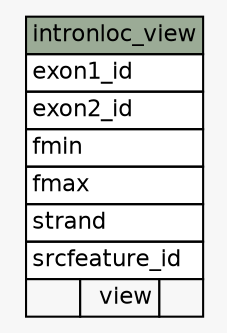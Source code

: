 // dot 2.38.0 on Mac OS X 10.9.3
// SchemaSpy rev 590
digraph "intronloc_view" {
  graph [
    rankdir="RL"
    bgcolor="#f7f7f7"
    nodesep="0.18"
    ranksep="0.46"
    fontname="Helvetica"
    fontsize="11"
  ];
  node [
    fontname="Helvetica"
    fontsize="11"
    shape="plaintext"
  ];
  edge [
    arrowsize="0.8"
  ];
  "intronloc_view" [
    label=<
    <TABLE BORDER="0" CELLBORDER="1" CELLSPACING="0" BGCOLOR="#ffffff">
      <TR><TD COLSPAN="3" BGCOLOR="#9bab96" ALIGN="CENTER">intronloc_view</TD></TR>
      <TR><TD PORT="exon1_id" COLSPAN="3" ALIGN="LEFT">exon1_id</TD></TR>
      <TR><TD PORT="exon2_id" COLSPAN="3" ALIGN="LEFT">exon2_id</TD></TR>
      <TR><TD PORT="fmin" COLSPAN="3" ALIGN="LEFT">fmin</TD></TR>
      <TR><TD PORT="fmax" COLSPAN="3" ALIGN="LEFT">fmax</TD></TR>
      <TR><TD PORT="strand" COLSPAN="3" ALIGN="LEFT">strand</TD></TR>
      <TR><TD PORT="srcfeature_id" COLSPAN="3" ALIGN="LEFT">srcfeature_id</TD></TR>
      <TR><TD ALIGN="LEFT" BGCOLOR="#f7f7f7">  </TD><TD ALIGN="RIGHT" BGCOLOR="#f7f7f7">view</TD><TD ALIGN="RIGHT" BGCOLOR="#f7f7f7">  </TD></TR>
    </TABLE>>
    URL="tables/intronloc_view.html"
    tooltip="intronloc_view"
  ];
}
